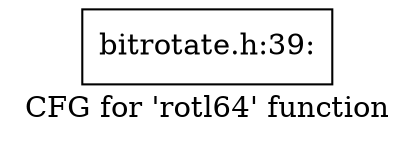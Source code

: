 digraph "CFG for 'rotl64' function" {
	label="CFG for 'rotl64' function";

	Node0xc794410 [shape=record,label="{bitrotate.h:39:}"];
}
